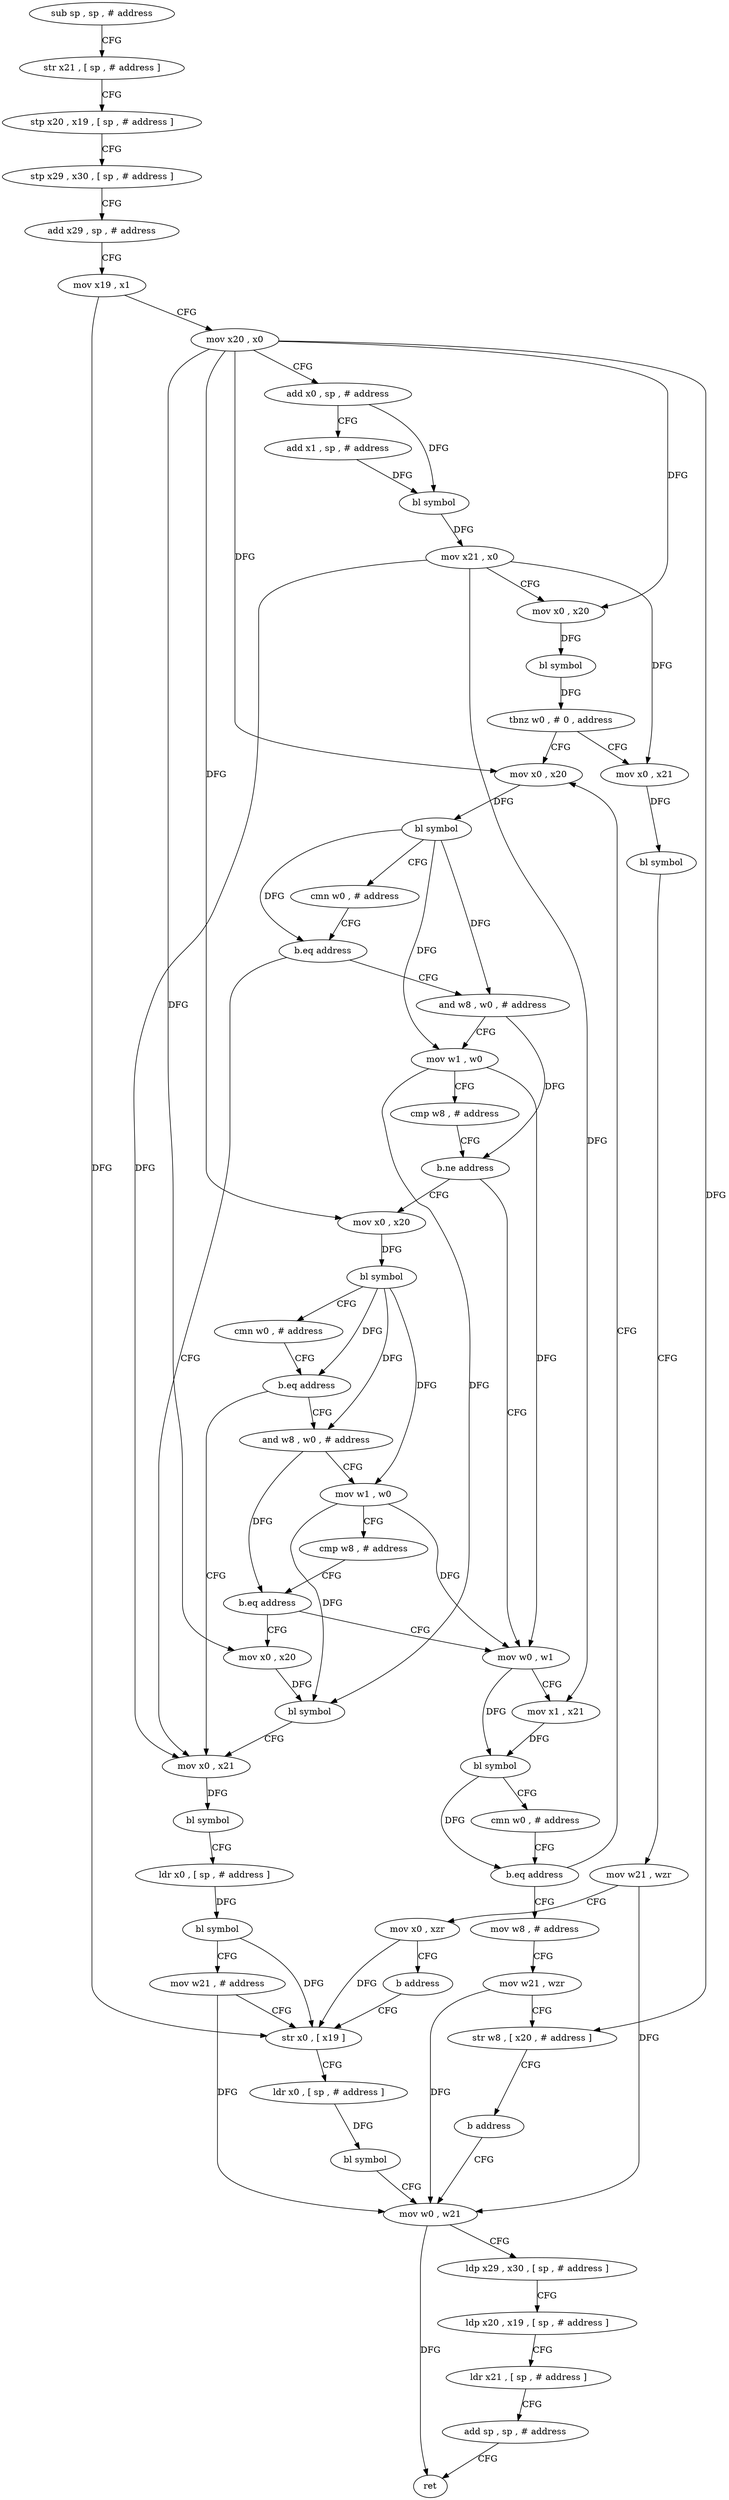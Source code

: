 digraph "func" {
"96056" [label = "sub sp , sp , # address" ]
"96060" [label = "str x21 , [ sp , # address ]" ]
"96064" [label = "stp x20 , x19 , [ sp , # address ]" ]
"96068" [label = "stp x29 , x30 , [ sp , # address ]" ]
"96072" [label = "add x29 , sp , # address" ]
"96076" [label = "mov x19 , x1" ]
"96080" [label = "mov x20 , x0" ]
"96084" [label = "add x0 , sp , # address" ]
"96088" [label = "add x1 , sp , # address" ]
"96092" [label = "bl symbol" ]
"96096" [label = "mov x21 , x0" ]
"96100" [label = "mov x0 , x20" ]
"96104" [label = "bl symbol" ]
"96108" [label = "tbnz w0 , # 0 , address" ]
"96152" [label = "mov x0 , x20" ]
"96112" [label = "mov x0 , x21" ]
"96156" [label = "bl symbol" ]
"96160" [label = "cmn w0 , # address" ]
"96164" [label = "b.eq address" ]
"96224" [label = "mov x0 , x21" ]
"96168" [label = "and w8 , w0 , # address" ]
"96116" [label = "bl symbol" ]
"96120" [label = "mov w21 , wzr" ]
"96124" [label = "mov x0 , xzr" ]
"96128" [label = "b address" ]
"96244" [label = "str x0 , [ x19 ]" ]
"96228" [label = "bl symbol" ]
"96232" [label = "ldr x0 , [ sp , # address ]" ]
"96236" [label = "bl symbol" ]
"96240" [label = "mov w21 , # address" ]
"96172" [label = "mov w1 , w0" ]
"96176" [label = "cmp w8 , # address" ]
"96180" [label = "b.ne address" ]
"96132" [label = "mov w0 , w1" ]
"96184" [label = "mov x0 , x20" ]
"96248" [label = "ldr x0 , [ sp , # address ]" ]
"96252" [label = "bl symbol" ]
"96256" [label = "mov w0 , w21" ]
"96136" [label = "mov x1 , x21" ]
"96140" [label = "bl symbol" ]
"96144" [label = "cmn w0 , # address" ]
"96148" [label = "b.eq address" ]
"96280" [label = "mov w8 , # address" ]
"96188" [label = "bl symbol" ]
"96192" [label = "cmn w0 , # address" ]
"96196" [label = "b.eq address" ]
"96200" [label = "and w8 , w0 , # address" ]
"96284" [label = "mov w21 , wzr" ]
"96288" [label = "str w8 , [ x20 , # address ]" ]
"96292" [label = "b address" ]
"96204" [label = "mov w1 , w0" ]
"96208" [label = "cmp w8 , # address" ]
"96212" [label = "b.eq address" ]
"96216" [label = "mov x0 , x20" ]
"96260" [label = "ldp x29 , x30 , [ sp , # address ]" ]
"96264" [label = "ldp x20 , x19 , [ sp , # address ]" ]
"96268" [label = "ldr x21 , [ sp , # address ]" ]
"96272" [label = "add sp , sp , # address" ]
"96276" [label = "ret" ]
"96220" [label = "bl symbol" ]
"96056" -> "96060" [ label = "CFG" ]
"96060" -> "96064" [ label = "CFG" ]
"96064" -> "96068" [ label = "CFG" ]
"96068" -> "96072" [ label = "CFG" ]
"96072" -> "96076" [ label = "CFG" ]
"96076" -> "96080" [ label = "CFG" ]
"96076" -> "96244" [ label = "DFG" ]
"96080" -> "96084" [ label = "CFG" ]
"96080" -> "96100" [ label = "DFG" ]
"96080" -> "96152" [ label = "DFG" ]
"96080" -> "96184" [ label = "DFG" ]
"96080" -> "96288" [ label = "DFG" ]
"96080" -> "96216" [ label = "DFG" ]
"96084" -> "96088" [ label = "CFG" ]
"96084" -> "96092" [ label = "DFG" ]
"96088" -> "96092" [ label = "DFG" ]
"96092" -> "96096" [ label = "DFG" ]
"96096" -> "96100" [ label = "CFG" ]
"96096" -> "96112" [ label = "DFG" ]
"96096" -> "96224" [ label = "DFG" ]
"96096" -> "96136" [ label = "DFG" ]
"96100" -> "96104" [ label = "DFG" ]
"96104" -> "96108" [ label = "DFG" ]
"96108" -> "96152" [ label = "CFG" ]
"96108" -> "96112" [ label = "CFG" ]
"96152" -> "96156" [ label = "DFG" ]
"96112" -> "96116" [ label = "DFG" ]
"96156" -> "96160" [ label = "CFG" ]
"96156" -> "96164" [ label = "DFG" ]
"96156" -> "96168" [ label = "DFG" ]
"96156" -> "96172" [ label = "DFG" ]
"96160" -> "96164" [ label = "CFG" ]
"96164" -> "96224" [ label = "CFG" ]
"96164" -> "96168" [ label = "CFG" ]
"96224" -> "96228" [ label = "DFG" ]
"96168" -> "96172" [ label = "CFG" ]
"96168" -> "96180" [ label = "DFG" ]
"96116" -> "96120" [ label = "CFG" ]
"96120" -> "96124" [ label = "CFG" ]
"96120" -> "96256" [ label = "DFG" ]
"96124" -> "96128" [ label = "CFG" ]
"96124" -> "96244" [ label = "DFG" ]
"96128" -> "96244" [ label = "CFG" ]
"96244" -> "96248" [ label = "CFG" ]
"96228" -> "96232" [ label = "CFG" ]
"96232" -> "96236" [ label = "DFG" ]
"96236" -> "96240" [ label = "CFG" ]
"96236" -> "96244" [ label = "DFG" ]
"96240" -> "96244" [ label = "CFG" ]
"96240" -> "96256" [ label = "DFG" ]
"96172" -> "96176" [ label = "CFG" ]
"96172" -> "96132" [ label = "DFG" ]
"96172" -> "96220" [ label = "DFG" ]
"96176" -> "96180" [ label = "CFG" ]
"96180" -> "96132" [ label = "CFG" ]
"96180" -> "96184" [ label = "CFG" ]
"96132" -> "96136" [ label = "CFG" ]
"96132" -> "96140" [ label = "DFG" ]
"96184" -> "96188" [ label = "DFG" ]
"96248" -> "96252" [ label = "DFG" ]
"96252" -> "96256" [ label = "CFG" ]
"96256" -> "96260" [ label = "CFG" ]
"96256" -> "96276" [ label = "DFG" ]
"96136" -> "96140" [ label = "DFG" ]
"96140" -> "96144" [ label = "CFG" ]
"96140" -> "96148" [ label = "DFG" ]
"96144" -> "96148" [ label = "CFG" ]
"96148" -> "96280" [ label = "CFG" ]
"96148" -> "96152" [ label = "CFG" ]
"96280" -> "96284" [ label = "CFG" ]
"96188" -> "96192" [ label = "CFG" ]
"96188" -> "96196" [ label = "DFG" ]
"96188" -> "96200" [ label = "DFG" ]
"96188" -> "96204" [ label = "DFG" ]
"96192" -> "96196" [ label = "CFG" ]
"96196" -> "96224" [ label = "CFG" ]
"96196" -> "96200" [ label = "CFG" ]
"96200" -> "96204" [ label = "CFG" ]
"96200" -> "96212" [ label = "DFG" ]
"96284" -> "96288" [ label = "CFG" ]
"96284" -> "96256" [ label = "DFG" ]
"96288" -> "96292" [ label = "CFG" ]
"96292" -> "96256" [ label = "CFG" ]
"96204" -> "96208" [ label = "CFG" ]
"96204" -> "96132" [ label = "DFG" ]
"96204" -> "96220" [ label = "DFG" ]
"96208" -> "96212" [ label = "CFG" ]
"96212" -> "96132" [ label = "CFG" ]
"96212" -> "96216" [ label = "CFG" ]
"96216" -> "96220" [ label = "DFG" ]
"96260" -> "96264" [ label = "CFG" ]
"96264" -> "96268" [ label = "CFG" ]
"96268" -> "96272" [ label = "CFG" ]
"96272" -> "96276" [ label = "CFG" ]
"96220" -> "96224" [ label = "CFG" ]
}
